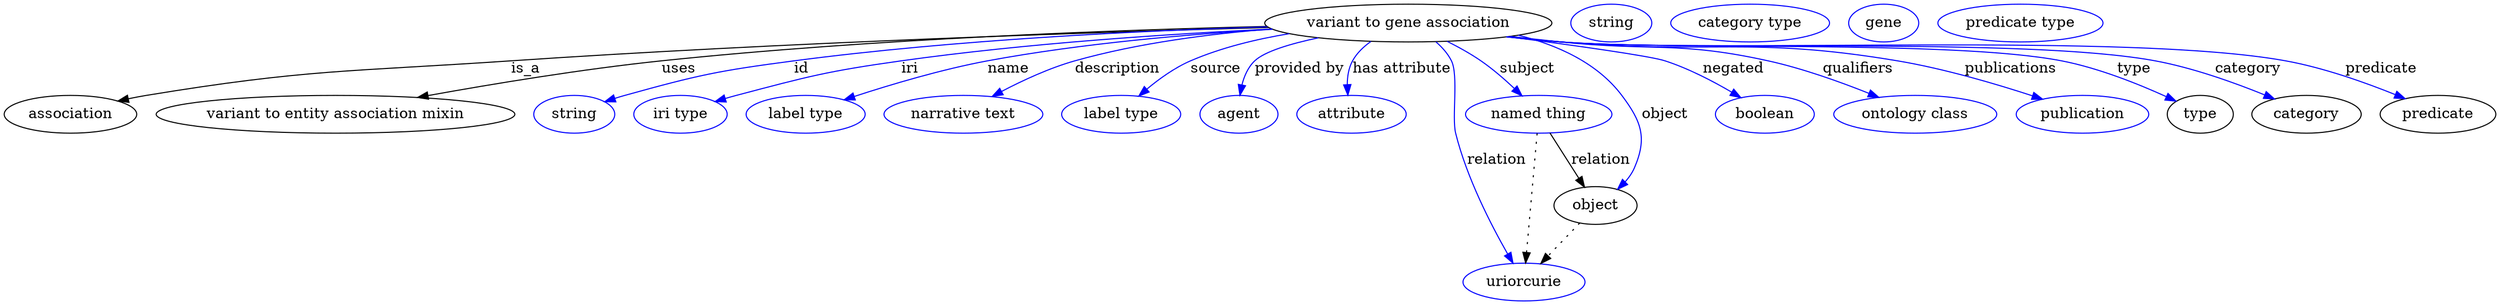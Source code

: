 digraph {
	graph [bb="0,0,2367.3,283"];
	node [label="\N"];
	"variant to gene association"	 [height=0.5,
		label="variant to gene association",
		pos="1334,265",
		width=3.7913];
	association	 [height=0.5,
		pos="63.044,178",
		width=1.7512];
	"variant to gene association" -> association	 [label=is_a,
		lp="493.04,221.5",
		pos="e,108.92,190.55 1199.9,261.57 1031.4,256.76 733.61,246.56 479.04,229 325.82,218.43 286.41,222.03 135.04,196 129.73,195.09 124.22,\
193.99 118.73,192.79"];
	"variant to entity association mixin"	 [height=0.5,
		pos="314.04,178",
		width=4.7301];
	"variant to gene association" -> "variant to entity association mixin"	 [label=uses,
		lp="636.54,221.5",
		pos="e,394.23,193.95 1198.5,262.79 1054.6,259.36 820.72,250.71 620.04,229 547.01,221.1 464.92,207.14 404.17,195.82"];
	id	 [color=blue,
		height=0.5,
		label=string,
		pos="541.04,178",
		width=1.0652];
	"variant to gene association" -> id	 [color=blue,
		label=id,
		lp="754.04,221.5",
		pos="e,570.25,189.76 1198.9,262.26 1079.5,258.51 901.11,249.7 747.04,229 675.95,219.45 657.94,215.99 589.04,196 586.06,195.14 583,194.17 \
579.94,193.15",
		style=solid];
	iri	 [color=blue,
		height=0.5,
		label="iri type",
		pos="642.04,178",
		width=1.2277];
	"variant to gene association" -> iri	 [color=blue,
		label=iri,
		lp="859.04,221.5",
		pos="e,675.22,189.94 1202.8,259.98 1105.4,255.1 969.46,245.86 851.04,229 780.88,219.01 763.38,214.76 695.04,196 691.71,195.08 688.28,\
194.08 684.84,193.02",
		style=solid];
	name	 [color=blue,
		height=0.5,
		label="label type",
		pos="761.04,178",
		width=1.5707];
	"variant to gene association" -> name	 [color=blue,
		label=name,
		lp="953.04,221.5",
		pos="e,798.76,191.55 1203.1,259.82 1124.3,255.08 1022.3,246.06 933.04,229 890.17,220.8 842.68,206.29 808.48,194.84",
		style=solid];
	description	 [color=blue,
		height=0.5,
		label="narrative text",
		pos="911.04,178",
		width=2.0943];
	"variant to gene association" -> description	 [color=blue,
		label=description,
		lp="1056,221.5",
		pos="e,938.67,194.82 1215.9,255.91 1141.1,249.33 1051.8,239.74 1015,229 991.55,222.14 966.88,210.27 947.47,199.71",
		style=solid];
	source	 [color=blue,
		height=0.5,
		label="label type",
		pos="1061,178",
		width=1.5707];
	"variant to gene association" -> source	 [color=blue,
		label=source,
		lp="1150.5,221.5",
		pos="e,1078.2,195.39 1235.1,252.55 1191.5,246.12 1145.8,237.78 1126,229 1111.5,222.53 1097.3,212.08 1086,202.31",
		style=solid];
	"provided by"	 [color=blue,
		height=0.5,
		label=agent,
		pos="1173,178",
		width=1.0291];
	"variant to gene association" -> "provided by"	 [color=blue,
		label="provided by",
		lp="1230.5,221.5",
		pos="e,1174,196.38 1247.2,251.07 1221.3,245.34 1197.4,237.93 1188,229 1181.8,223.01 1178.1,214.56 1175.9,206.26",
		style=solid];
	"has attribute"	 [color=blue,
		height=0.5,
		label=attribute,
		pos="1280,178",
		width=1.4443];
	"variant to gene association" -> "has attribute"	 [color=blue,
		label="has attribute",
		lp="1328,221.5",
		pos="e,1276.5,196.03 1298,247.46 1291.2,242.46 1285,236.33 1281,229 1277.3,222.15 1276.1,213.98 1276,206.21",
		style=solid];
	subject	 [color=blue,
		height=0.5,
		label="named thing",
		pos="1458,178",
		width=1.9318];
	"variant to gene association" -> subject	 [color=blue,
		label=subject,
		lp="1447.5,221.5",
		pos="e,1441.2,195.81 1371.6,247.69 1382.1,242.25 1393.3,235.85 1403,229 1413.9,221.38 1424.7,211.78 1433.9,202.97",
		style=solid];
	relation	 [color=blue,
		height=0.5,
		label=uriorcurie,
		pos="1444,18",
		width=1.6068];
	"variant to gene association" -> relation	 [color=blue,
		label=relation,
		lp="1418,134.5",
		pos="e,1433.1,36.025 1360.8,247.01 1366.5,241.88 1371.7,235.81 1375,229 1381.8,215.2 1375.4,174.91 1379,160 1389.5,117.67 1412.5,72.485 \
1428.1,44.737",
		style=solid];
	negated	 [color=blue,
		height=0.5,
		label=boolean,
		pos="1674,178",
		width=1.2999];
	"variant to gene association" -> negated	 [color=blue,
		label=negated,
		lp="1643,221.5",
		pos="e,1650.2,193.63 1431.2,252.27 1492.9,243.9 1563.9,233.65 1578,229 1600.2,221.73 1623.3,209.61 1641.3,199",
		style=solid];
	qualifiers	 [color=blue,
		height=0.5,
		label="ontology class",
		pos="1816,178",
		width=2.1484];
	"variant to gene association" -> qualifiers	 [color=blue,
		label=qualifiers,
		lp="1762,221.5",
		pos="e,1780,194.07 1432.2,252.48 1448.2,250.56 1464.6,248.67 1480,247 1567,237.65 1590.7,248.13 1676,229 1708.4,221.75 1743.5,208.96 \
1770.4,198.01",
		style=solid];
	publications	 [color=blue,
		height=0.5,
		label=publication,
		pos="1974,178",
		width=1.7512];
	"variant to gene association" -> publications	 [color=blue,
		label=publications,
		lp="1908,221.5",
		pos="e,1934.9,192.27 1430.5,252.18 1447,250.26 1464,248.44 1480,247 1621.9,234.28 1659.7,253.19 1800,229 1843.1,221.58 1890.6,207.21 \
1925.1,195.61",
		style=solid];
	type	 [height=0.5,
		pos="2086,178",
		width=0.86659];
	"variant to gene association" -> type	 [color=blue,
		label=type,
		lp="2024,221.5",
		pos="e,2062.9,190.05 1429.3,252.07 1446.2,250.12 1463.6,248.32 1480,247 1585.6,238.52 1852.2,249.47 1956,229 1990.6,222.18 2027.9,206.65 \
2053.6,194.51",
		style=solid];
	category	 [height=0.5,
		pos="2187,178",
		width=1.4443];
	"variant to gene association" -> category	 [color=blue,
		label=category,
		lp="2129,221.5",
		pos="e,2155.5,192.48 1428.9,252.03 1445.9,250.07 1463.5,248.28 1480,247 1605.1,237.32 1920.8,252.34 2044,229 2079.5,222.28 2117.9,208.17 \
2146,196.49",
		style=solid];
	object	 [height=0.5,
		pos="1512,91",
		width=1.1013];
	"variant to gene association" -> object	 [color=blue,
		label=object,
		lp="1578.5,178",
		pos="e,1533.4,106.32 1410,250 1432.3,244.54 1456.5,237.55 1478,229 1506,217.93 1519.1,220.1 1537,196 1555.6,171.03 1561.2,155.68 1549,\
127 1547,122.17 1544,117.67 1540.5,113.6",
		style=solid];
	predicate	 [height=0.5,
		pos="2312,178",
		width=1.5346];
	"variant to gene association" -> predicate	 [color=blue,
		label=predicate,
		lp="2253.5,221.5",
		pos="e,2279.3,192.65 1428.5,252 1445.7,250.03 1463.4,248.24 1480,247 1631.9,235.67 2015.2,256.28 2165,229 2201.5,222.37 2241,208.23 2269.9,\
196.51",
		style=solid];
	subject -> relation	 [pos="e,1445.6,36.223 1456.5,159.96 1454,132.35 1449.4,79.375 1446.5,46.525",
		style=dotted];
	subject -> object	 [label=relation,
		lp="1517,134.5",
		pos="e,1501.2,108.41 1469.2,159.97 1476.9,147.56 1487.3,130.88 1495.9,117.03"];
	association_type	 [color=blue,
		height=0.5,
		label=string,
		pos="1527,265",
		width=1.0652];
	association_category	 [color=blue,
		height=0.5,
		label="category type",
		pos="1659,265",
		width=2.0943];
	object -> relation	 [pos="e,1460.2,35.346 1496.3,74.069 1487.6,64.805 1476.8,53.154 1467.2,42.876",
		style=dotted];
	"variant to gene association_object"	 [color=blue,
		height=0.5,
		label=gene,
		pos="1786,265",
		width=0.92075];
	"variant to gene association_predicate"	 [color=blue,
		height=0.5,
		label="predicate type",
		pos="1916,265",
		width=2.1845];
}
